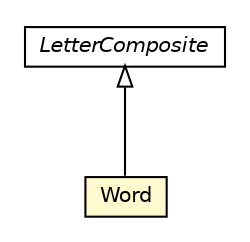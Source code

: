 #!/usr/local/bin/dot
#
# Class diagram 
# Generated by UMLGraph version 5.1 (http://www.umlgraph.org/)
#

digraph G {
	edge [fontname="Helvetica",fontsize=10,labelfontname="Helvetica",labelfontsize=10];
	node [fontname="Helvetica",fontsize=10,shape=plaintext];
	nodesep=0.25;
	ranksep=0.5;
	// com.iluwatar.composite.Word
	c8 [label=<<table title="com.iluwatar.composite.Word" border="0" cellborder="1" cellspacing="0" cellpadding="2" port="p" bgcolor="lemonChiffon" href="./Word.html">
		<tr><td><table border="0" cellspacing="0" cellpadding="1">
<tr><td align="center" balign="center"> Word </td></tr>
		</table></td></tr>
		</table>>, fontname="Helvetica", fontcolor="black", fontsize=10.0];
	// com.iluwatar.composite.LetterComposite
	c13 [label=<<table title="com.iluwatar.composite.LetterComposite" border="0" cellborder="1" cellspacing="0" cellpadding="2" port="p" href="./LetterComposite.html">
		<tr><td><table border="0" cellspacing="0" cellpadding="1">
<tr><td align="center" balign="center"><font face="Helvetica-Oblique"> LetterComposite </font></td></tr>
		</table></td></tr>
		</table>>, fontname="Helvetica", fontcolor="black", fontsize=10.0];
	//com.iluwatar.composite.Word extends com.iluwatar.composite.LetterComposite
	c13:p -> c8:p [dir=back,arrowtail=empty];
}

